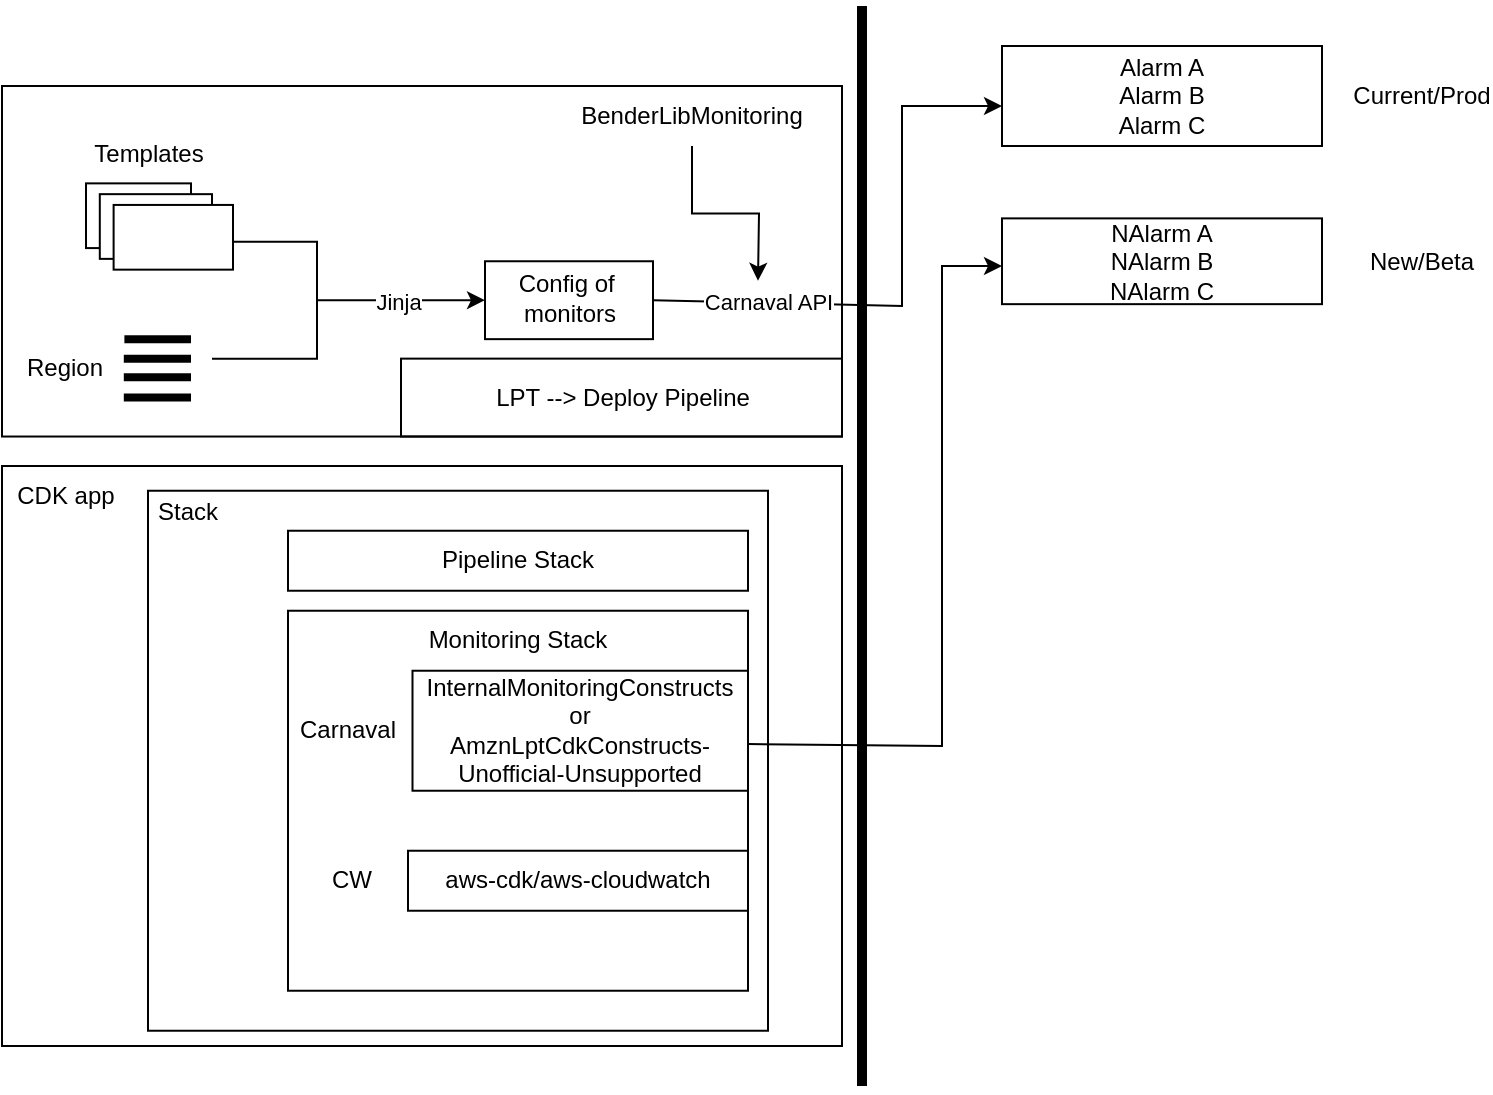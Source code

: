 <mxfile version="21.4.1" type="github">
  <diagram name="Page-1" id="V2lZ7nyOabDfHVRyFV-G">
    <mxGraphModel dx="1026" dy="1675" grid="1" gridSize="10" guides="1" tooltips="1" connect="1" arrows="1" fold="1" page="1" pageScale="1" pageWidth="850" pageHeight="1100" math="0" shadow="0">
      <root>
        <mxCell id="0" />
        <mxCell id="1" parent="0" />
        <mxCell id="Evep3Ppp_aRqOagEn5pP-76" value="" style="rounded=0;whiteSpace=wrap;html=1;strokeColor=default;fillColor=none;" vertex="1" parent="1">
          <mxGeometry x="50" y="230" width="420" height="290" as="geometry" />
        </mxCell>
        <mxCell id="Evep3Ppp_aRqOagEn5pP-31" value="" style="endArrow=classic;html=1;rounded=0;exitX=1;exitY=0.5;exitDx=0;exitDy=0;" edge="1" parent="1" source="Evep3Ppp_aRqOagEn5pP-24">
          <mxGeometry width="50" height="50" relative="1" as="geometry">
            <mxPoint x="400" y="190" as="sourcePoint" />
            <mxPoint x="550" y="50" as="targetPoint" />
            <Array as="points">
              <mxPoint x="500" y="150" />
              <mxPoint x="500" y="50" />
            </Array>
          </mxGeometry>
        </mxCell>
        <mxCell id="Evep3Ppp_aRqOagEn5pP-33" value="Carnaval API" style="edgeLabel;html=1;align=center;verticalAlign=middle;resizable=0;points=[];" vertex="1" connectable="0" parent="Evep3Ppp_aRqOagEn5pP-31">
          <mxGeometry x="-0.384" relative="1" as="geometry">
            <mxPoint x="-27" y="-1" as="offset" />
          </mxGeometry>
        </mxCell>
        <mxCell id="Evep3Ppp_aRqOagEn5pP-32" value="" style="endArrow=none;html=1;rounded=0;strokeWidth=5;" edge="1" parent="1">
          <mxGeometry width="50" height="50" relative="1" as="geometry">
            <mxPoint x="480" y="540" as="sourcePoint" />
            <mxPoint x="480" as="targetPoint" />
          </mxGeometry>
        </mxCell>
        <mxCell id="Evep3Ppp_aRqOagEn5pP-36" value="BenderLibMonitoring" style="text;html=1;strokeColor=none;fillColor=none;align=center;verticalAlign=middle;whiteSpace=wrap;rounded=0;" vertex="1" parent="1">
          <mxGeometry x="310" y="40" width="170" height="30" as="geometry" />
        </mxCell>
        <mxCell id="Evep3Ppp_aRqOagEn5pP-63" value="CDK app" style="text;html=1;strokeColor=none;fillColor=none;align=center;verticalAlign=middle;whiteSpace=wrap;rounded=0;" vertex="1" parent="1">
          <mxGeometry x="51.5" y="230" width="60" height="30" as="geometry" />
        </mxCell>
        <mxCell id="Evep3Ppp_aRqOagEn5pP-6" value="Templates" style="text;html=1;strokeColor=none;fillColor=none;align=center;verticalAlign=middle;whiteSpace=wrap;rounded=0;" vertex="1" parent="1">
          <mxGeometry x="92" y="59.474" width="63" height="29.211" as="geometry" />
        </mxCell>
        <mxCell id="Evep3Ppp_aRqOagEn5pP-1" value="" style="rounded=0;whiteSpace=wrap;html=1;fillColor=none;gradientColor=none;movable=1;resizable=1;rotatable=1;deletable=1;editable=1;locked=0;connectable=1;" vertex="1" parent="1">
          <mxGeometry x="50" y="40" width="420.0" height="175.263" as="geometry" />
        </mxCell>
        <mxCell id="Evep3Ppp_aRqOagEn5pP-22" value="" style="endArrow=none;html=1;rounded=0;" edge="1" parent="1">
          <mxGeometry width="50" height="50" relative="1" as="geometry">
            <mxPoint x="155" y="176.316" as="sourcePoint" />
            <mxPoint x="207.5" y="147.105" as="targetPoint" />
            <Array as="points">
              <mxPoint x="207.5" y="176.316" />
            </Array>
          </mxGeometry>
        </mxCell>
        <mxCell id="Evep3Ppp_aRqOagEn5pP-37" style="edgeStyle=orthogonalEdgeStyle;rounded=0;orthogonalLoop=1;jettySize=auto;html=1;exitX=0.5;exitY=1;exitDx=0;exitDy=0;" edge="1" parent="1" source="Evep3Ppp_aRqOagEn5pP-36">
          <mxGeometry relative="1" as="geometry">
            <mxPoint x="428.0" y="137.368" as="targetPoint" />
          </mxGeometry>
        </mxCell>
        <mxCell id="Evep3Ppp_aRqOagEn5pP-41" value="LPT --&amp;gt; Deploy Pipeline" style="rounded=0;whiteSpace=wrap;html=1;fillColor=none;" vertex="1" parent="1">
          <mxGeometry x="249.5" y="176.316" width="220.5" height="38.947" as="geometry" />
        </mxCell>
        <mxCell id="Evep3Ppp_aRqOagEn5pP-15" value="Region" style="text;html=1;strokeColor=none;fillColor=none;align=center;verticalAlign=middle;whiteSpace=wrap;rounded=0;" vertex="1" parent="1">
          <mxGeometry x="50.0" y="166.579" width="63" height="29.211" as="geometry" />
        </mxCell>
        <mxCell id="Evep3Ppp_aRqOagEn5pP-16" value="" style="group" vertex="1" connectable="0" parent="1">
          <mxGeometry x="92" y="88.684" width="73.5" height="43.144" as="geometry" />
        </mxCell>
        <mxCell id="Evep3Ppp_aRqOagEn5pP-3" value="" style="rounded=0;whiteSpace=wrap;html=1;" vertex="1" parent="Evep3Ppp_aRqOagEn5pP-16">
          <mxGeometry width="52.5" height="32.356" as="geometry" />
        </mxCell>
        <mxCell id="Evep3Ppp_aRqOagEn5pP-4" value="" style="rounded=0;whiteSpace=wrap;html=1;" vertex="1" parent="Evep3Ppp_aRqOagEn5pP-16">
          <mxGeometry x="6.898" y="5.394" width="56.102" height="32.356" as="geometry" />
        </mxCell>
        <mxCell id="Evep3Ppp_aRqOagEn5pP-5" value="" style="rounded=0;whiteSpace=wrap;html=1;" vertex="1" parent="Evep3Ppp_aRqOagEn5pP-16">
          <mxGeometry x="13.807" y="10.788" width="59.693" height="32.356" as="geometry" />
        </mxCell>
        <mxCell id="Evep3Ppp_aRqOagEn5pP-19" style="edgeStyle=orthogonalEdgeStyle;rounded=0;orthogonalLoop=1;jettySize=auto;html=1;exitX=1;exitY=0.5;exitDx=0;exitDy=0;" edge="1" parent="1" source="Evep3Ppp_aRqOagEn5pP-5">
          <mxGeometry relative="1" as="geometry">
            <mxPoint x="291.5" y="147.105" as="targetPoint" />
            <Array as="points">
              <mxPoint x="165.5" y="117.895" />
              <mxPoint x="207.5" y="117.895" />
              <mxPoint x="207.5" y="147.105" />
              <mxPoint x="291.5" y="147.105" />
            </Array>
          </mxGeometry>
        </mxCell>
        <mxCell id="Evep3Ppp_aRqOagEn5pP-34" value="Jinja" style="edgeLabel;html=1;align=center;verticalAlign=middle;resizable=0;points=[];" vertex="1" connectable="0" parent="Evep3Ppp_aRqOagEn5pP-19">
          <mxGeometry x="0.449" y="-1" relative="1" as="geometry">
            <mxPoint as="offset" />
          </mxGeometry>
        </mxCell>
        <mxCell id="Evep3Ppp_aRqOagEn5pP-20" value="" style="group" vertex="1" connectable="0" parent="1">
          <mxGeometry x="110.9" y="166.579" width="33.6" height="29.211" as="geometry" />
        </mxCell>
        <mxCell id="Evep3Ppp_aRqOagEn5pP-10" value="" style="endArrow=none;html=1;rounded=0;exitX=0.25;exitY=1;exitDx=0;exitDy=0;strokeWidth=4;" edge="1" parent="Evep3Ppp_aRqOagEn5pP-20">
          <mxGeometry width="50" height="50" relative="1" as="geometry">
            <mxPoint x="0.294" as="sourcePoint" />
            <mxPoint x="33.6" as="targetPoint" />
          </mxGeometry>
        </mxCell>
        <mxCell id="Evep3Ppp_aRqOagEn5pP-11" value="" style="endArrow=none;html=1;rounded=0;exitX=0.25;exitY=1;exitDx=0;exitDy=0;strokeWidth=4;" edge="1" parent="Evep3Ppp_aRqOagEn5pP-20">
          <mxGeometry width="50" height="50" relative="1" as="geometry">
            <mxPoint y="9.737" as="sourcePoint" />
            <mxPoint x="33.6" y="9.737" as="targetPoint" />
          </mxGeometry>
        </mxCell>
        <mxCell id="Evep3Ppp_aRqOagEn5pP-12" value="" style="endArrow=none;html=1;rounded=0;exitX=0.25;exitY=1;exitDx=0;exitDy=0;strokeWidth=4;" edge="1" parent="Evep3Ppp_aRqOagEn5pP-20">
          <mxGeometry width="50" height="50" relative="1" as="geometry">
            <mxPoint y="18.987" as="sourcePoint" />
            <mxPoint x="33.6" y="18.987" as="targetPoint" />
          </mxGeometry>
        </mxCell>
        <mxCell id="Evep3Ppp_aRqOagEn5pP-13" value="" style="endArrow=none;html=1;rounded=0;exitX=0.25;exitY=1;exitDx=0;exitDy=0;strokeWidth=4;" edge="1" parent="Evep3Ppp_aRqOagEn5pP-20">
          <mxGeometry width="50" height="50" relative="1" as="geometry">
            <mxPoint y="29.211" as="sourcePoint" />
            <mxPoint x="33.6" y="29.211" as="targetPoint" />
          </mxGeometry>
        </mxCell>
        <mxCell id="Evep3Ppp_aRqOagEn5pP-24" value="" style="rounded=0;whiteSpace=wrap;html=1;" vertex="1" parent="1">
          <mxGeometry x="291.5" y="127.632" width="84.0" height="38.947" as="geometry" />
        </mxCell>
        <mxCell id="Evep3Ppp_aRqOagEn5pP-25" value="Config of&amp;nbsp; monitors" style="text;html=1;strokeColor=none;fillColor=none;align=center;verticalAlign=middle;whiteSpace=wrap;rounded=0;" vertex="1" parent="1">
          <mxGeometry x="296.75" y="131.828" width="73.5" height="29.211" as="geometry" />
        </mxCell>
        <mxCell id="Evep3Ppp_aRqOagEn5pP-110" value="" style="group" vertex="1" connectable="0" parent="1">
          <mxGeometry x="113" y="237.63" width="320" height="274.74" as="geometry" />
        </mxCell>
        <mxCell id="Evep3Ppp_aRqOagEn5pP-64" value="Pipeline Stack" style="text;html=1;strokeColor=default;fillColor=none;align=center;verticalAlign=middle;whiteSpace=wrap;rounded=0;" vertex="1" parent="Evep3Ppp_aRqOagEn5pP-110">
          <mxGeometry x="80" y="24.74" width="230" height="30" as="geometry" />
        </mxCell>
        <mxCell id="Evep3Ppp_aRqOagEn5pP-67" value="" style="text;html=1;strokeColor=default;fillColor=none;align=center;verticalAlign=middle;whiteSpace=wrap;rounded=0;" vertex="1" parent="Evep3Ppp_aRqOagEn5pP-110">
          <mxGeometry x="80" y="64.74" width="230" height="190" as="geometry" />
        </mxCell>
        <mxCell id="Evep3Ppp_aRqOagEn5pP-98" value="" style="rounded=0;whiteSpace=wrap;html=1;fillColor=none;" vertex="1" parent="Evep3Ppp_aRqOagEn5pP-110">
          <mxGeometry x="10" y="4.74" width="310" height="270" as="geometry" />
        </mxCell>
        <mxCell id="Evep3Ppp_aRqOagEn5pP-101" value="Stack" style="text;html=1;strokeColor=none;fillColor=none;align=center;verticalAlign=middle;whiteSpace=wrap;rounded=0;" vertex="1" parent="Evep3Ppp_aRqOagEn5pP-110">
          <mxGeometry width="60" height="30" as="geometry" />
        </mxCell>
        <mxCell id="Evep3Ppp_aRqOagEn5pP-104" value="Monitoring Stack" style="text;html=1;strokeColor=none;fillColor=none;align=center;verticalAlign=middle;whiteSpace=wrap;rounded=0;" vertex="1" parent="Evep3Ppp_aRqOagEn5pP-110">
          <mxGeometry x="145" y="64.74" width="100" height="30" as="geometry" />
        </mxCell>
        <mxCell id="Evep3Ppp_aRqOagEn5pP-105" value="InternalMonitoringConstructs or&lt;br&gt;AmznLptCdkConstructs-Unofficial-Unsupported" style="rounded=0;whiteSpace=wrap;html=1;fillColor=none;" vertex="1" parent="Evep3Ppp_aRqOagEn5pP-110">
          <mxGeometry x="142.25" y="94.74" width="167.75" height="60" as="geometry" />
        </mxCell>
        <mxCell id="Evep3Ppp_aRqOagEn5pP-106" value="Carnaval" style="text;html=1;strokeColor=none;fillColor=none;align=center;verticalAlign=middle;whiteSpace=wrap;rounded=0;" vertex="1" parent="Evep3Ppp_aRqOagEn5pP-110">
          <mxGeometry x="80" y="109.74" width="60" height="30" as="geometry" />
        </mxCell>
        <mxCell id="Evep3Ppp_aRqOagEn5pP-108" value="aws-cdk/aws-cloudwatch" style="rounded=0;whiteSpace=wrap;html=1;fillColor=none;" vertex="1" parent="Evep3Ppp_aRqOagEn5pP-110">
          <mxGeometry x="140" y="184.74" width="170" height="30" as="geometry" />
        </mxCell>
        <mxCell id="Evep3Ppp_aRqOagEn5pP-109" value="CW" style="text;html=1;strokeColor=none;fillColor=none;align=center;verticalAlign=middle;whiteSpace=wrap;rounded=0;" vertex="1" parent="Evep3Ppp_aRqOagEn5pP-110">
          <mxGeometry x="82.25" y="184.74" width="60" height="30" as="geometry" />
        </mxCell>
        <mxCell id="Evep3Ppp_aRqOagEn5pP-111" value="" style="endArrow=classic;html=1;rounded=0;exitX=1;exitY=0.611;exitDx=0;exitDy=0;exitPerimeter=0;" edge="1" parent="1" source="Evep3Ppp_aRqOagEn5pP-105">
          <mxGeometry width="50" height="50" relative="1" as="geometry">
            <mxPoint x="320" y="280" as="sourcePoint" />
            <mxPoint x="550" y="130" as="targetPoint" />
            <Array as="points">
              <mxPoint x="520" y="370" />
              <mxPoint x="520" y="130" />
            </Array>
          </mxGeometry>
        </mxCell>
        <mxCell id="Evep3Ppp_aRqOagEn5pP-112" value="Alarm A&lt;br&gt;Alarm B&lt;br&gt;Alarm C" style="rounded=0;whiteSpace=wrap;html=1;fillColor=none;" vertex="1" parent="1">
          <mxGeometry x="550" y="20" width="160" height="50" as="geometry" />
        </mxCell>
        <mxCell id="Evep3Ppp_aRqOagEn5pP-113" value="NAlarm A&lt;br&gt;NAlarm B&lt;br&gt;NAlarm C" style="rounded=0;whiteSpace=wrap;html=1;fillColor=none;" vertex="1" parent="1">
          <mxGeometry x="550" y="106.19" width="160" height="42.89" as="geometry" />
        </mxCell>
        <mxCell id="Evep3Ppp_aRqOagEn5pP-116" value="Current/Prod" style="text;html=1;strokeColor=none;fillColor=none;align=center;verticalAlign=middle;whiteSpace=wrap;rounded=0;" vertex="1" parent="1">
          <mxGeometry x="730" y="30" width="60" height="30" as="geometry" />
        </mxCell>
        <mxCell id="Evep3Ppp_aRqOagEn5pP-117" value="New/Beta" style="text;html=1;strokeColor=none;fillColor=none;align=center;verticalAlign=middle;whiteSpace=wrap;rounded=0;" vertex="1" parent="1">
          <mxGeometry x="730" y="112.63" width="60" height="30" as="geometry" />
        </mxCell>
      </root>
    </mxGraphModel>
  </diagram>
</mxfile>
